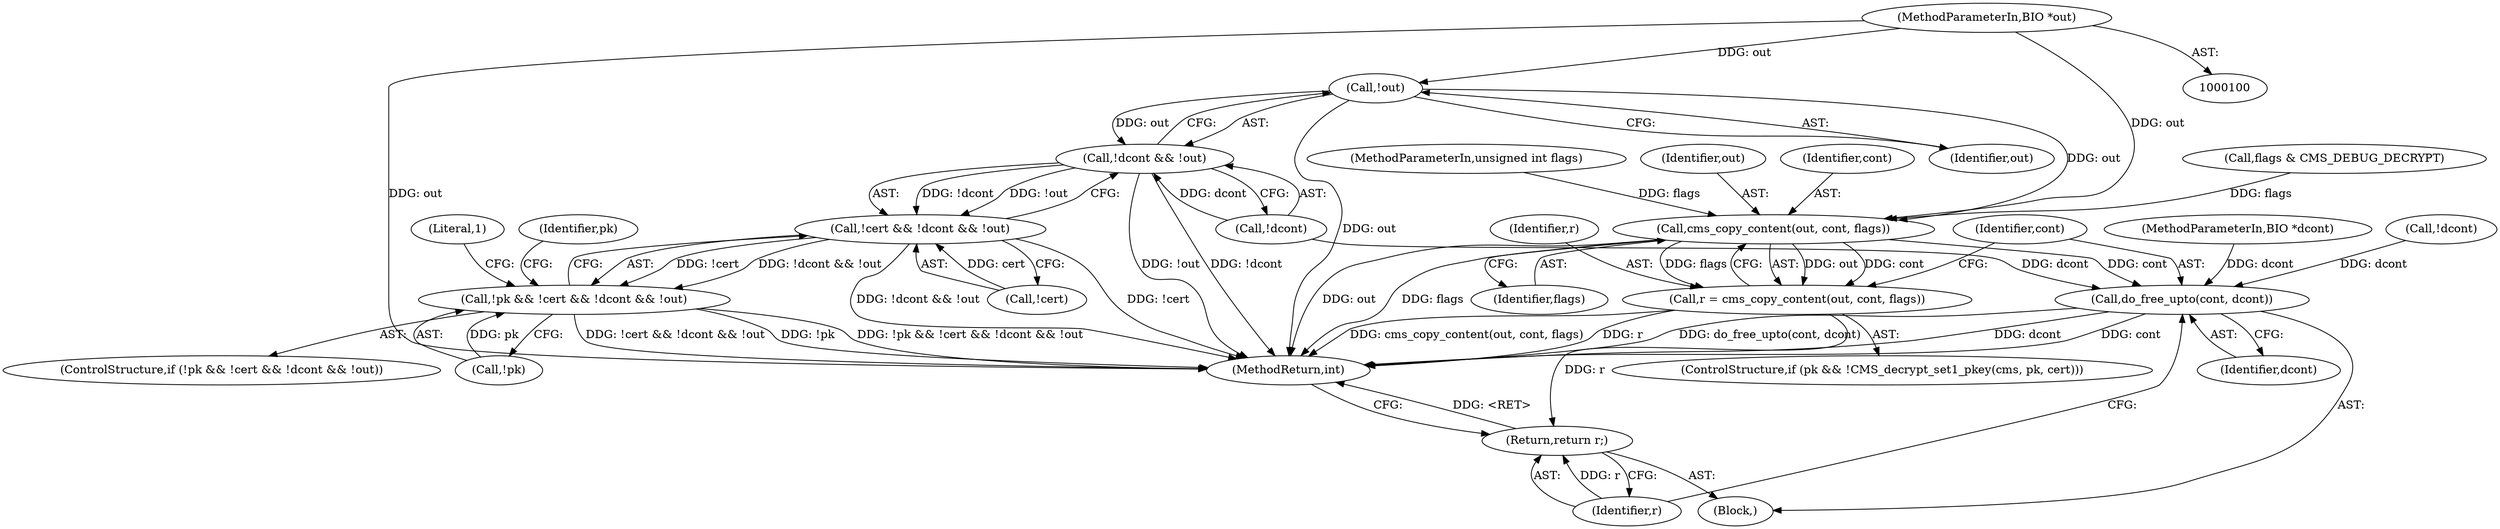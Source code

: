 digraph "0_openssl_08229ad838c50f644d7e928e2eef147b4308ad64_0@pointer" {
"1000194" [label="(Call,!out)"];
"1000105" [label="(MethodParameterIn,BIO *out)"];
"1000191" [label="(Call,!dcont && !out)"];
"1000188" [label="(Call,!cert && !dcont && !out)"];
"1000185" [label="(Call,!pk && !cert && !dcont && !out)"];
"1000208" [label="(Call,cms_copy_content(out, cont, flags))"];
"1000206" [label="(Call,r = cms_copy_content(out, cont, flags))"];
"1000215" [label="(Return,return r;)"];
"1000212" [label="(Call,do_free_upto(cont, dcont))"];
"1000195" [label="(Identifier,out)"];
"1000206" [label="(Call,r = cms_copy_content(out, cont, flags))"];
"1000208" [label="(Call,cms_copy_content(out, cont, flags))"];
"1000104" [label="(MethodParameterIn,BIO *dcont)"];
"1000185" [label="(Call,!pk && !cert && !dcont && !out)"];
"1000211" [label="(Identifier,flags)"];
"1000124" [label="(Call,!dcont)"];
"1000216" [label="(Identifier,r)"];
"1000107" [label="(Block,)"];
"1000132" [label="(Call,flags & CMS_DEBUG_DECRYPT)"];
"1000106" [label="(MethodParameterIn,unsigned int flags)"];
"1000105" [label="(MethodParameterIn,BIO *out)"];
"1000194" [label="(Call,!out)"];
"1000198" [label="(ControlStructure,if (pk && !CMS_decrypt_set1_pkey(cms, pk, cert)))"];
"1000215" [label="(Return,return r;)"];
"1000200" [label="(Identifier,pk)"];
"1000209" [label="(Identifier,out)"];
"1000214" [label="(Identifier,dcont)"];
"1000212" [label="(Call,do_free_upto(cont, dcont))"];
"1000188" [label="(Call,!cert && !dcont && !out)"];
"1000197" [label="(Literal,1)"];
"1000210" [label="(Identifier,cont)"];
"1000184" [label="(ControlStructure,if (!pk && !cert && !dcont && !out))"];
"1000217" [label="(MethodReturn,int)"];
"1000213" [label="(Identifier,cont)"];
"1000189" [label="(Call,!cert)"];
"1000191" [label="(Call,!dcont && !out)"];
"1000186" [label="(Call,!pk)"];
"1000192" [label="(Call,!dcont)"];
"1000207" [label="(Identifier,r)"];
"1000194" -> "1000191"  [label="AST: "];
"1000194" -> "1000195"  [label="CFG: "];
"1000195" -> "1000194"  [label="AST: "];
"1000191" -> "1000194"  [label="CFG: "];
"1000194" -> "1000217"  [label="DDG: out"];
"1000194" -> "1000191"  [label="DDG: out"];
"1000105" -> "1000194"  [label="DDG: out"];
"1000194" -> "1000208"  [label="DDG: out"];
"1000105" -> "1000100"  [label="AST: "];
"1000105" -> "1000217"  [label="DDG: out"];
"1000105" -> "1000208"  [label="DDG: out"];
"1000191" -> "1000188"  [label="AST: "];
"1000191" -> "1000192"  [label="CFG: "];
"1000192" -> "1000191"  [label="AST: "];
"1000188" -> "1000191"  [label="CFG: "];
"1000191" -> "1000217"  [label="DDG: !out"];
"1000191" -> "1000217"  [label="DDG: !dcont"];
"1000191" -> "1000188"  [label="DDG: !dcont"];
"1000191" -> "1000188"  [label="DDG: !out"];
"1000192" -> "1000191"  [label="DDG: dcont"];
"1000188" -> "1000185"  [label="AST: "];
"1000188" -> "1000189"  [label="CFG: "];
"1000189" -> "1000188"  [label="AST: "];
"1000185" -> "1000188"  [label="CFG: "];
"1000188" -> "1000217"  [label="DDG: !cert"];
"1000188" -> "1000217"  [label="DDG: !dcont && !out"];
"1000188" -> "1000185"  [label="DDG: !cert"];
"1000188" -> "1000185"  [label="DDG: !dcont && !out"];
"1000189" -> "1000188"  [label="DDG: cert"];
"1000185" -> "1000184"  [label="AST: "];
"1000185" -> "1000186"  [label="CFG: "];
"1000186" -> "1000185"  [label="AST: "];
"1000197" -> "1000185"  [label="CFG: "];
"1000200" -> "1000185"  [label="CFG: "];
"1000185" -> "1000217"  [label="DDG: !pk && !cert && !dcont && !out"];
"1000185" -> "1000217"  [label="DDG: !cert && !dcont && !out"];
"1000185" -> "1000217"  [label="DDG: !pk"];
"1000186" -> "1000185"  [label="DDG: pk"];
"1000208" -> "1000206"  [label="AST: "];
"1000208" -> "1000211"  [label="CFG: "];
"1000209" -> "1000208"  [label="AST: "];
"1000210" -> "1000208"  [label="AST: "];
"1000211" -> "1000208"  [label="AST: "];
"1000206" -> "1000208"  [label="CFG: "];
"1000208" -> "1000217"  [label="DDG: out"];
"1000208" -> "1000217"  [label="DDG: flags"];
"1000208" -> "1000206"  [label="DDG: out"];
"1000208" -> "1000206"  [label="DDG: cont"];
"1000208" -> "1000206"  [label="DDG: flags"];
"1000132" -> "1000208"  [label="DDG: flags"];
"1000106" -> "1000208"  [label="DDG: flags"];
"1000208" -> "1000212"  [label="DDG: cont"];
"1000206" -> "1000198"  [label="AST: "];
"1000207" -> "1000206"  [label="AST: "];
"1000213" -> "1000206"  [label="CFG: "];
"1000206" -> "1000217"  [label="DDG: cms_copy_content(out, cont, flags)"];
"1000206" -> "1000217"  [label="DDG: r"];
"1000206" -> "1000215"  [label="DDG: r"];
"1000215" -> "1000107"  [label="AST: "];
"1000215" -> "1000216"  [label="CFG: "];
"1000216" -> "1000215"  [label="AST: "];
"1000217" -> "1000215"  [label="CFG: "];
"1000215" -> "1000217"  [label="DDG: <RET>"];
"1000216" -> "1000215"  [label="DDG: r"];
"1000212" -> "1000107"  [label="AST: "];
"1000212" -> "1000214"  [label="CFG: "];
"1000213" -> "1000212"  [label="AST: "];
"1000214" -> "1000212"  [label="AST: "];
"1000216" -> "1000212"  [label="CFG: "];
"1000212" -> "1000217"  [label="DDG: do_free_upto(cont, dcont)"];
"1000212" -> "1000217"  [label="DDG: dcont"];
"1000212" -> "1000217"  [label="DDG: cont"];
"1000124" -> "1000212"  [label="DDG: dcont"];
"1000192" -> "1000212"  [label="DDG: dcont"];
"1000104" -> "1000212"  [label="DDG: dcont"];
}
